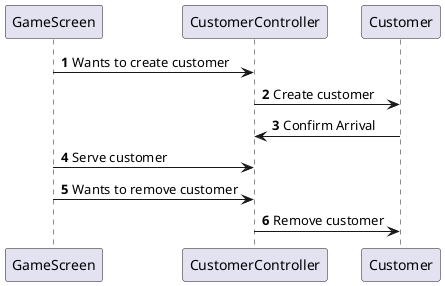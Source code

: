 @startuml
'https://plantuml.com/sequence-diagram

autonumber
GameScreen -> CustomerController : Wants to create customer
CustomerController -> Customer : Create customer
Customer -> CustomerController : Confirm Arrival
GameScreen -> CustomerController : Serve customer

GameScreen -> CustomerController : Wants to remove customer
CustomerController -> Customer : Remove customer
@enduml